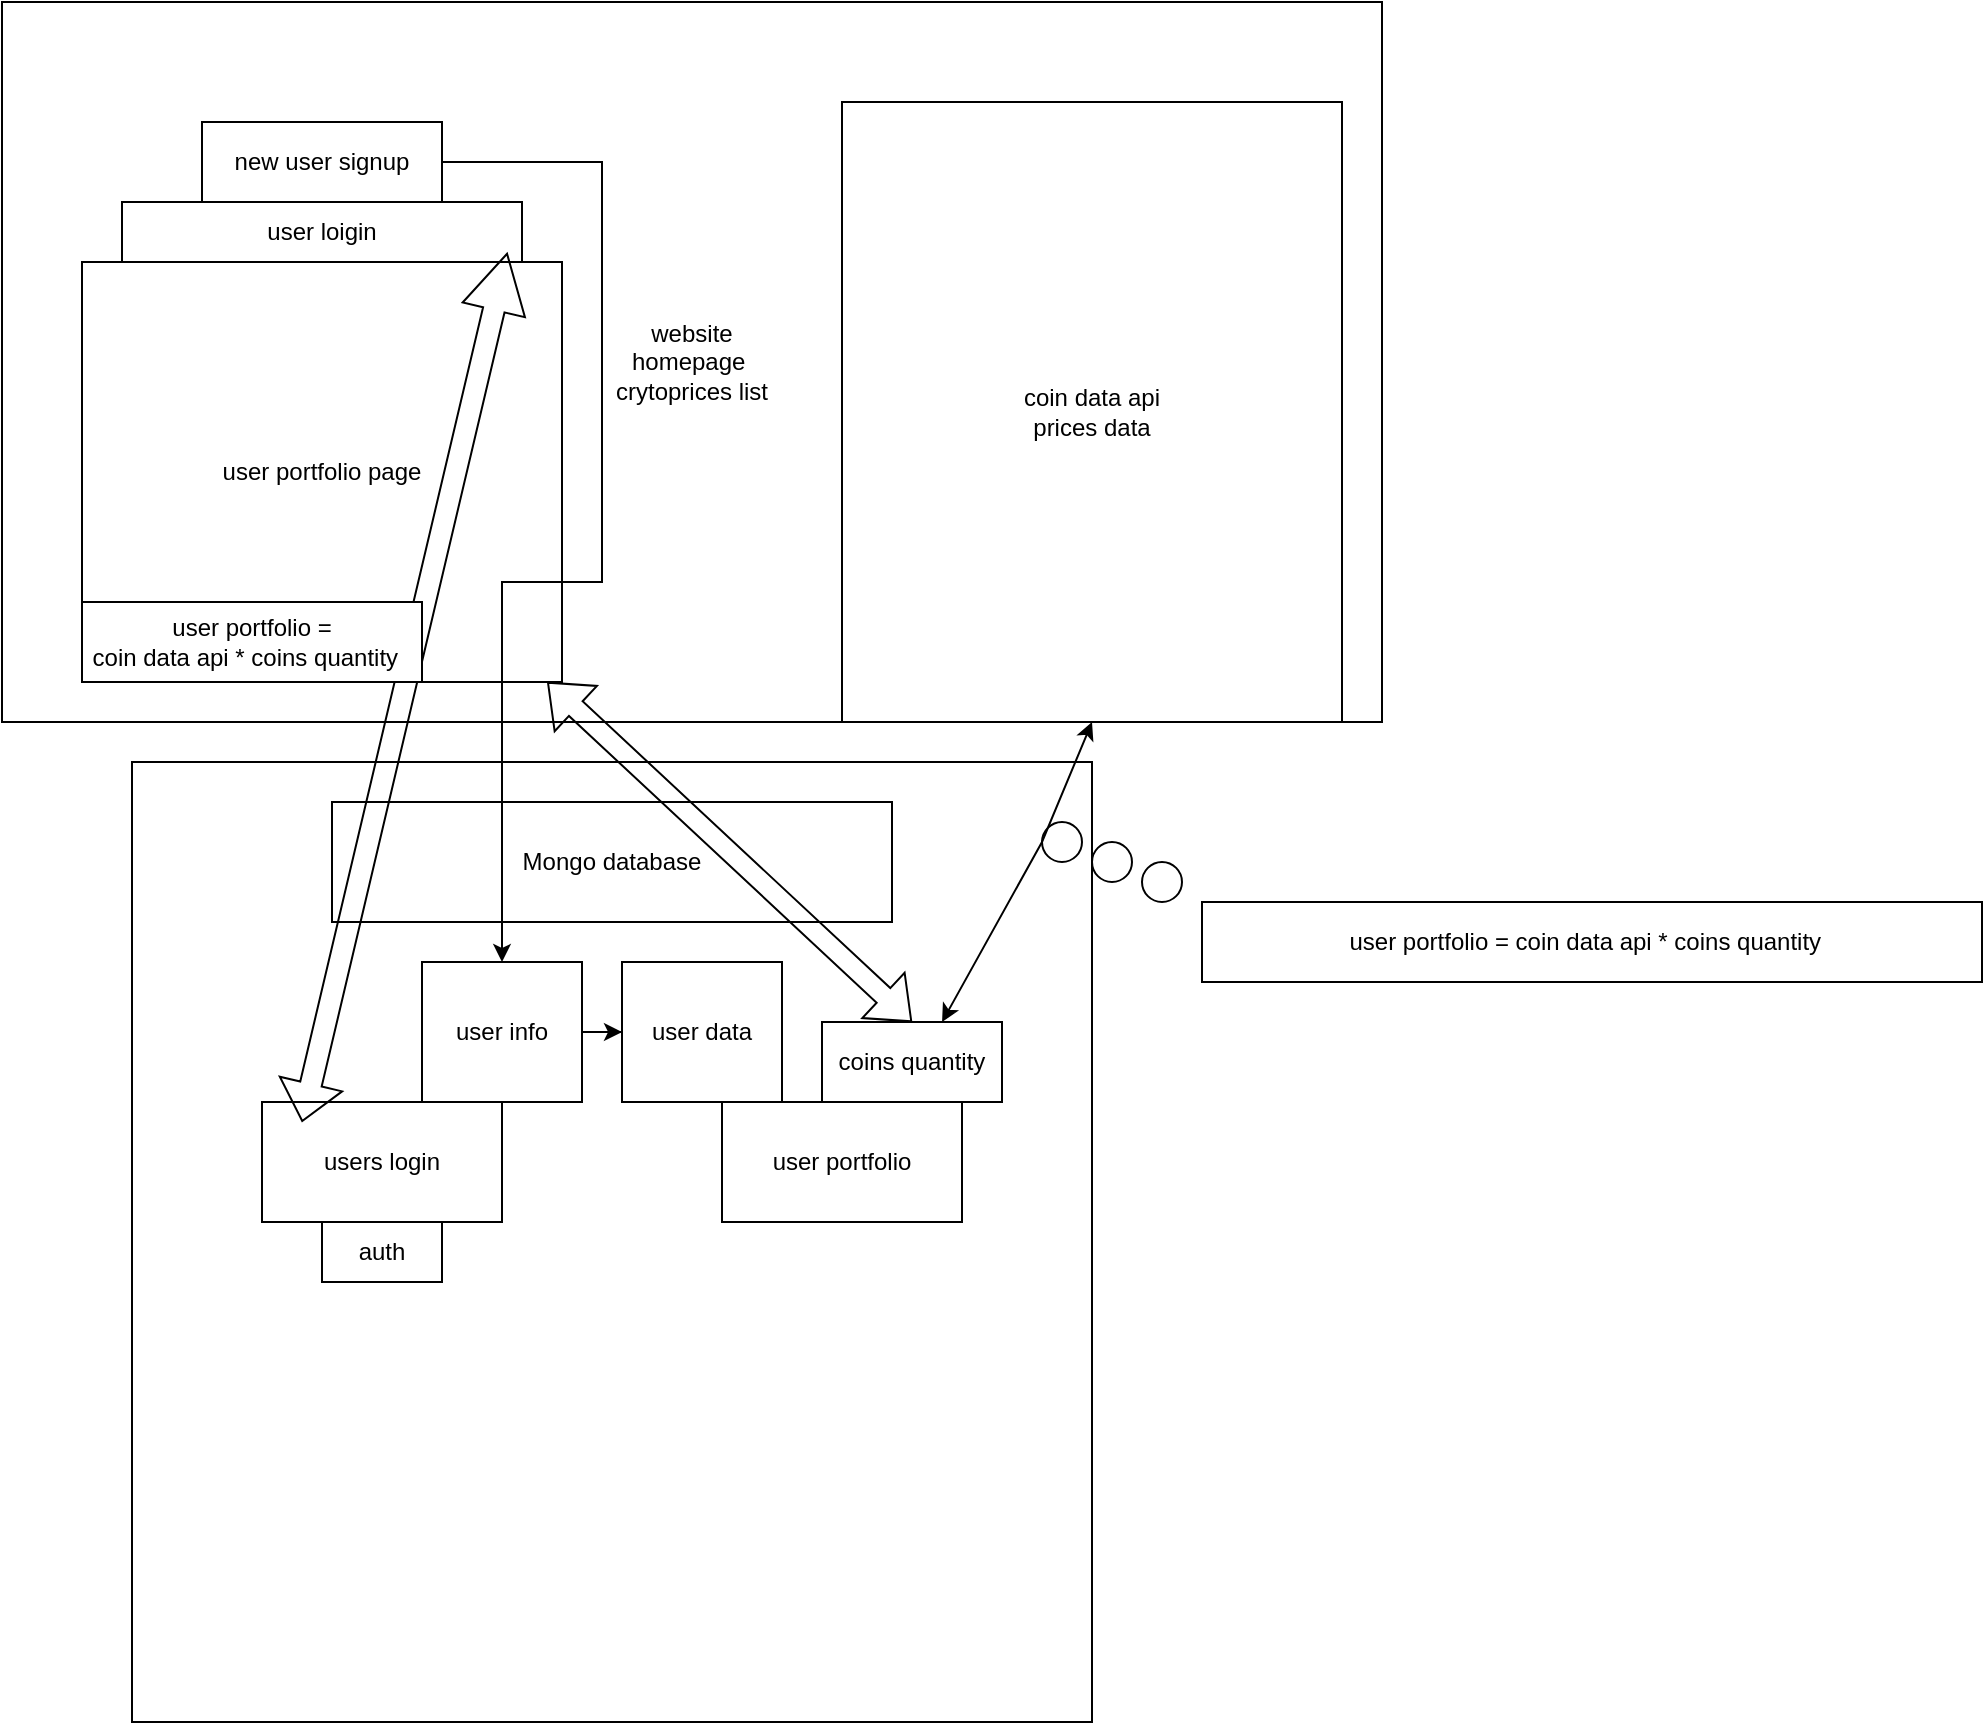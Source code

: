 <mxfile version="20.8.5" type="github">
  <diagram id="Awjluz92TWdaUSS9b63R" name="Page-1">
    <mxGraphModel dx="2074" dy="1124" grid="1" gridSize="10" guides="1" tooltips="1" connect="1" arrows="1" fold="1" page="1" pageScale="1" pageWidth="850" pageHeight="1100" math="0" shadow="0">
      <root>
        <mxCell id="0" />
        <mxCell id="1" parent="0" />
        <mxCell id="dlZINARXgmisN3FDSX2H-13" value="website&lt;br&gt;homepage&amp;nbsp;&lt;br&gt;crytoprices list" style="rounded=0;whiteSpace=wrap;html=1;" parent="1" vertex="1">
          <mxGeometry x="120" y="170" width="690" height="360" as="geometry" />
        </mxCell>
        <mxCell id="bY295j3D-waqxuCJMIXR-1" value="" style="whiteSpace=wrap;html=1;aspect=fixed;" parent="1" vertex="1">
          <mxGeometry x="185" y="550" width="480" height="480" as="geometry" />
        </mxCell>
        <mxCell id="bY295j3D-waqxuCJMIXR-2" value="Mongo database" style="rounded=0;whiteSpace=wrap;html=1;" parent="1" vertex="1">
          <mxGeometry x="285" y="570" width="280" height="60" as="geometry" />
        </mxCell>
        <mxCell id="bY295j3D-waqxuCJMIXR-3" value="coin data api&lt;br&gt;prices data" style="rounded=0;whiteSpace=wrap;html=1;" parent="1" vertex="1">
          <mxGeometry x="540" y="220" width="250" height="310" as="geometry" />
        </mxCell>
        <mxCell id="dlZINARXgmisN3FDSX2H-2" value="user loigin&lt;br&gt;" style="rounded=0;whiteSpace=wrap;html=1;" parent="1" vertex="1">
          <mxGeometry x="180" y="270" width="200" height="30" as="geometry" />
        </mxCell>
        <mxCell id="dlZINARXgmisN3FDSX2H-3" value="user portfolio page" style="rounded=0;whiteSpace=wrap;html=1;" parent="1" vertex="1">
          <mxGeometry x="160" y="300" width="240" height="210" as="geometry" />
        </mxCell>
        <mxCell id="dlZINARXgmisN3FDSX2H-4" value="users login" style="rounded=0;whiteSpace=wrap;html=1;" parent="1" vertex="1">
          <mxGeometry x="250" y="720" width="120" height="60" as="geometry" />
        </mxCell>
        <mxCell id="dlZINARXgmisN3FDSX2H-5" value="user portfolio" style="rounded=0;whiteSpace=wrap;html=1;" parent="1" vertex="1">
          <mxGeometry x="480" y="720" width="120" height="60" as="geometry" />
        </mxCell>
        <mxCell id="dlZINARXgmisN3FDSX2H-26" value="" style="edgeStyle=orthogonalEdgeStyle;rounded=0;orthogonalLoop=1;jettySize=auto;html=1;" parent="1" source="dlZINARXgmisN3FDSX2H-6" target="dlZINARXgmisN3FDSX2H-23" edge="1">
          <mxGeometry relative="1" as="geometry" />
        </mxCell>
        <mxCell id="dlZINARXgmisN3FDSX2H-6" value="user info" style="rounded=0;whiteSpace=wrap;html=1;" parent="1" vertex="1">
          <mxGeometry x="330" y="650" width="80" height="70" as="geometry" />
        </mxCell>
        <mxCell id="dlZINARXgmisN3FDSX2H-7" value="" style="shape=flexArrow;endArrow=classic;startArrow=classic;html=1;rounded=0;width=11;endSize=9.28;entryX=0.886;entryY=-0.022;entryDx=0;entryDy=0;entryPerimeter=0;" parent="1" target="dlZINARXgmisN3FDSX2H-3" edge="1">
          <mxGeometry width="100" height="100" relative="1" as="geometry">
            <mxPoint x="270" y="730" as="sourcePoint" />
            <mxPoint x="210" y="440" as="targetPoint" />
          </mxGeometry>
        </mxCell>
        <mxCell id="dlZINARXgmisN3FDSX2H-8" value="auth" style="rounded=0;whiteSpace=wrap;html=1;" parent="1" vertex="1">
          <mxGeometry x="280" y="780" width="60" height="30" as="geometry" />
        </mxCell>
        <mxCell id="dlZINARXgmisN3FDSX2H-9" value="coins quantity" style="rounded=0;whiteSpace=wrap;html=1;" parent="1" vertex="1">
          <mxGeometry x="530" y="680" width="90" height="40" as="geometry" />
        </mxCell>
        <mxCell id="dlZINARXgmisN3FDSX2H-12" value="" style="shape=flexArrow;endArrow=classic;startArrow=classic;html=1;rounded=0;exitX=0.5;exitY=0;exitDx=0;exitDy=0;" parent="1" source="dlZINARXgmisN3FDSX2H-9" target="dlZINARXgmisN3FDSX2H-3" edge="1">
          <mxGeometry width="100" height="100" relative="1" as="geometry">
            <mxPoint x="600" y="680" as="sourcePoint" />
            <mxPoint x="601" y="560" as="targetPoint" />
          </mxGeometry>
        </mxCell>
        <mxCell id="dlZINARXgmisN3FDSX2H-27" style="edgeStyle=orthogonalEdgeStyle;rounded=0;orthogonalLoop=1;jettySize=auto;html=1;entryX=0.5;entryY=0;entryDx=0;entryDy=0;" parent="1" source="dlZINARXgmisN3FDSX2H-14" target="dlZINARXgmisN3FDSX2H-6" edge="1">
          <mxGeometry relative="1" as="geometry">
            <Array as="points">
              <mxPoint x="420" y="250" />
              <mxPoint x="420" y="460" />
              <mxPoint x="370" y="460" />
            </Array>
          </mxGeometry>
        </mxCell>
        <mxCell id="dlZINARXgmisN3FDSX2H-14" value="new user signup" style="rounded=0;whiteSpace=wrap;html=1;" parent="1" vertex="1">
          <mxGeometry x="220" y="230" width="120" height="40" as="geometry" />
        </mxCell>
        <mxCell id="dlZINARXgmisN3FDSX2H-15" value="user portfolio = &lt;br&gt;coin data api * coins quantity&amp;nbsp;&amp;nbsp;" style="rounded=0;whiteSpace=wrap;html=1;" parent="1" vertex="1">
          <mxGeometry x="160" y="470" width="170" height="40" as="geometry" />
        </mxCell>
        <mxCell id="dlZINARXgmisN3FDSX2H-19" value="user portfolio = coin data api * coins quantity&amp;nbsp;&amp;nbsp;" style="rounded=0;whiteSpace=wrap;html=1;" parent="1" vertex="1">
          <mxGeometry x="720" y="620" width="390" height="40" as="geometry" />
        </mxCell>
        <mxCell id="dlZINARXgmisN3FDSX2H-20" value="" style="ellipse;whiteSpace=wrap;html=1;aspect=fixed;" parent="1" vertex="1">
          <mxGeometry x="690" y="600" width="20" height="20" as="geometry" />
        </mxCell>
        <mxCell id="dlZINARXgmisN3FDSX2H-21" value="" style="ellipse;whiteSpace=wrap;html=1;aspect=fixed;" parent="1" vertex="1">
          <mxGeometry x="665" y="590" width="20" height="20" as="geometry" />
        </mxCell>
        <mxCell id="dlZINARXgmisN3FDSX2H-22" value="" style="ellipse;whiteSpace=wrap;html=1;aspect=fixed;" parent="1" vertex="1">
          <mxGeometry x="640" y="580" width="20" height="20" as="geometry" />
        </mxCell>
        <mxCell id="dlZINARXgmisN3FDSX2H-23" value="user data" style="rounded=0;whiteSpace=wrap;html=1;" parent="1" vertex="1">
          <mxGeometry x="430" y="650" width="80" height="70" as="geometry" />
        </mxCell>
        <mxCell id="dlZINARXgmisN3FDSX2H-24" value="" style="endArrow=classic;startArrow=classic;html=1;rounded=0;exitX=0.667;exitY=0;exitDx=0;exitDy=0;exitPerimeter=0;entryX=0.5;entryY=1;entryDx=0;entryDy=0;" parent="1" source="dlZINARXgmisN3FDSX2H-9" target="bY295j3D-waqxuCJMIXR-3" edge="1">
          <mxGeometry width="50" height="50" relative="1" as="geometry">
            <mxPoint x="600" y="680" as="sourcePoint" />
            <mxPoint x="650" y="630" as="targetPoint" />
            <Array as="points">
              <mxPoint x="640" y="590" />
            </Array>
          </mxGeometry>
        </mxCell>
      </root>
    </mxGraphModel>
  </diagram>
</mxfile>

